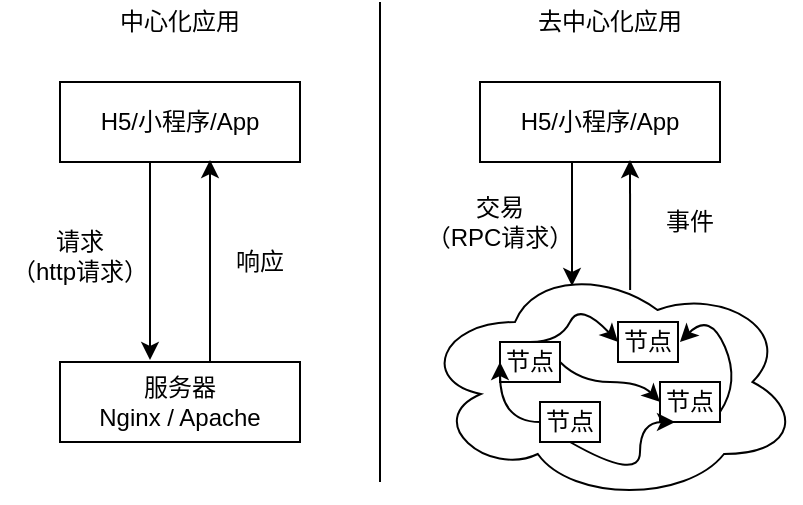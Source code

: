 <mxfile version="14.6.2" type="github" pages="2"><diagram id="NYIlChQkpEKinOVGj5y9" name="第 1 页"><mxGraphModel dx="706" dy="453" grid="1" gridSize="10" guides="1" tooltips="1" connect="1" arrows="1" fold="1" page="1" pageScale="1" pageWidth="827" pageHeight="1169" math="0" shadow="0"><root><mxCell id="0"/><mxCell id="1" parent="0"/><mxCell id="II2JOD1BXLVe2s5CBuLm-1" value="中心化应用" style="text;html=1;strokeColor=none;fillColor=none;align=center;verticalAlign=middle;whiteSpace=wrap;rounded=0;" parent="1" vertex="1"><mxGeometry x="130" y="60" width="100" height="20" as="geometry"/></mxCell><mxCell id="II2JOD1BXLVe2s5CBuLm-2" value="" style="endArrow=none;html=1;" parent="1" edge="1"><mxGeometry width="50" height="50" relative="1" as="geometry"><mxPoint x="280" y="300" as="sourcePoint"/><mxPoint x="280" y="60" as="targetPoint"/></mxGeometry></mxCell><mxCell id="II2JOD1BXLVe2s5CBuLm-3" value="H5/小程序/App" style="rounded=0;whiteSpace=wrap;html=1;" parent="1" vertex="1"><mxGeometry x="120" y="100" width="120" height="40" as="geometry"/></mxCell><mxCell id="II2JOD1BXLVe2s5CBuLm-4" value="服务器&lt;br&gt;Nginx / Apache" style="rounded=0;whiteSpace=wrap;html=1;" parent="1" vertex="1"><mxGeometry x="120" y="240" width="120" height="40" as="geometry"/></mxCell><mxCell id="II2JOD1BXLVe2s5CBuLm-6" value="" style="endArrow=classic;html=1;entryX=0.375;entryY=-0.025;entryDx=0;entryDy=0;entryPerimeter=0;" parent="1" target="II2JOD1BXLVe2s5CBuLm-4" edge="1"><mxGeometry width="50" height="50" relative="1" as="geometry"><mxPoint x="165" y="140" as="sourcePoint"/><mxPoint x="340" y="270" as="targetPoint"/></mxGeometry></mxCell><mxCell id="II2JOD1BXLVe2s5CBuLm-7" value="" style="endArrow=classic;html=1;entryX=0.625;entryY=0.975;entryDx=0;entryDy=0;entryPerimeter=0;" parent="1" target="II2JOD1BXLVe2s5CBuLm-3" edge="1"><mxGeometry width="50" height="50" relative="1" as="geometry"><mxPoint x="195" y="240" as="sourcePoint"/><mxPoint x="340" y="270" as="targetPoint"/></mxGeometry></mxCell><mxCell id="II2JOD1BXLVe2s5CBuLm-8" value="&lt;br&gt;请求&lt;br&gt;（http请求）" style="text;html=1;strokeColor=none;fillColor=none;align=center;verticalAlign=middle;whiteSpace=wrap;rounded=0;" parent="1" vertex="1"><mxGeometry x="90" y="170" width="80" height="20" as="geometry"/></mxCell><mxCell id="II2JOD1BXLVe2s5CBuLm-9" value="响应" style="text;html=1;strokeColor=none;fillColor=none;align=center;verticalAlign=middle;whiteSpace=wrap;rounded=0;" parent="1" vertex="1"><mxGeometry x="200" y="180" width="40" height="20" as="geometry"/></mxCell><mxCell id="II2JOD1BXLVe2s5CBuLm-10" value="H5/小程序/App" style="rounded=0;whiteSpace=wrap;html=1;" parent="1" vertex="1"><mxGeometry x="330" y="100" width="120" height="40" as="geometry"/></mxCell><mxCell id="II2JOD1BXLVe2s5CBuLm-12" value="" style="endArrow=classic;html=1;entryX=0.4;entryY=0.1;entryDx=0;entryDy=0;entryPerimeter=0;" parent="1" target="II2JOD1BXLVe2s5CBuLm-16" edge="1"><mxGeometry width="50" height="50" relative="1" as="geometry"><mxPoint x="376" y="140" as="sourcePoint"/><mxPoint x="375" y="209" as="targetPoint"/></mxGeometry></mxCell><mxCell id="II2JOD1BXLVe2s5CBuLm-13" value="" style="endArrow=classic;html=1;entryX=0.625;entryY=0.975;entryDx=0;entryDy=0;entryPerimeter=0;exitX=0.553;exitY=0.117;exitDx=0;exitDy=0;exitPerimeter=0;" parent="1" source="II2JOD1BXLVe2s5CBuLm-16" target="II2JOD1BXLVe2s5CBuLm-10" edge="1"><mxGeometry width="50" height="50" relative="1" as="geometry"><mxPoint x="405" y="210" as="sourcePoint"/><mxPoint x="550" y="270" as="targetPoint"/></mxGeometry></mxCell><mxCell id="II2JOD1BXLVe2s5CBuLm-14" value="交易&lt;br&gt;（RPC请求）" style="text;html=1;strokeColor=none;fillColor=none;align=center;verticalAlign=middle;whiteSpace=wrap;rounded=0;" parent="1" vertex="1"><mxGeometry x="300" y="160" width="80" height="20" as="geometry"/></mxCell><mxCell id="II2JOD1BXLVe2s5CBuLm-16" value="" style="ellipse;shape=cloud;whiteSpace=wrap;html=1;" parent="1" vertex="1"><mxGeometry x="300" y="190" width="190" height="120" as="geometry"/></mxCell><mxCell id="II2JOD1BXLVe2s5CBuLm-17" value="节点" style="rounded=0;whiteSpace=wrap;html=1;" parent="1" vertex="1"><mxGeometry x="340" y="230" width="30" height="20" as="geometry"/></mxCell><mxCell id="II2JOD1BXLVe2s5CBuLm-30" value="节点" style="rounded=0;whiteSpace=wrap;html=1;" parent="1" vertex="1"><mxGeometry x="360" y="260" width="30" height="20" as="geometry"/></mxCell><mxCell id="II2JOD1BXLVe2s5CBuLm-31" value="节点" style="rounded=0;whiteSpace=wrap;html=1;" parent="1" vertex="1"><mxGeometry x="399" y="220" width="30" height="20" as="geometry"/></mxCell><mxCell id="II2JOD1BXLVe2s5CBuLm-32" value="节点" style="rounded=0;whiteSpace=wrap;html=1;" parent="1" vertex="1"><mxGeometry x="420" y="250" width="30" height="20" as="geometry"/></mxCell><mxCell id="II2JOD1BXLVe2s5CBuLm-43" value="事件" style="text;html=1;strokeColor=none;fillColor=none;align=center;verticalAlign=middle;whiteSpace=wrap;rounded=0;" parent="1" vertex="1"><mxGeometry x="415" y="160" width="40" height="20" as="geometry"/></mxCell><mxCell id="II2JOD1BXLVe2s5CBuLm-47" value="去中心化应用" style="text;html=1;strokeColor=none;fillColor=none;align=center;verticalAlign=middle;whiteSpace=wrap;rounded=0;" parent="1" vertex="1"><mxGeometry x="345" y="60" width="100" height="20" as="geometry"/></mxCell><mxCell id="II2JOD1BXLVe2s5CBuLm-49" value="" style="curved=1;endArrow=classic;html=1;exitX=0.5;exitY=0;exitDx=0;exitDy=0;entryX=0;entryY=0.5;entryDx=0;entryDy=0;" parent="1" source="II2JOD1BXLVe2s5CBuLm-17" target="II2JOD1BXLVe2s5CBuLm-31" edge="1"><mxGeometry width="50" height="50" relative="1" as="geometry"><mxPoint x="370" y="270" as="sourcePoint"/><mxPoint x="420" y="220" as="targetPoint"/><Array as="points"><mxPoint x="370" y="230"/><mxPoint x="380" y="210"/></Array></mxGeometry></mxCell><mxCell id="II2JOD1BXLVe2s5CBuLm-51" value="" style="curved=1;endArrow=classic;html=1;exitX=1;exitY=0.5;exitDx=0;exitDy=0;entryX=0;entryY=0.5;entryDx=0;entryDy=0;" parent="1" source="II2JOD1BXLVe2s5CBuLm-17" target="II2JOD1BXLVe2s5CBuLm-32" edge="1"><mxGeometry width="50" height="50" relative="1" as="geometry"><mxPoint x="370" y="290" as="sourcePoint"/><mxPoint x="420" y="240" as="targetPoint"/><Array as="points"><mxPoint x="380" y="250"/><mxPoint x="410" y="250"/></Array></mxGeometry></mxCell><mxCell id="II2JOD1BXLVe2s5CBuLm-52" value="" style="curved=1;endArrow=classic;html=1;" parent="1" edge="1"><mxGeometry width="50" height="50" relative="1" as="geometry"><mxPoint x="360" y="270" as="sourcePoint"/><mxPoint x="340" y="240" as="targetPoint"/><Array as="points"><mxPoint x="340" y="270"/></Array></mxGeometry></mxCell><mxCell id="II2JOD1BXLVe2s5CBuLm-53" value="" style="curved=1;endArrow=classic;html=1;exitX=0.5;exitY=1;exitDx=0;exitDy=0;entryX=0.25;entryY=1;entryDx=0;entryDy=0;" parent="1" source="II2JOD1BXLVe2s5CBuLm-30" target="II2JOD1BXLVe2s5CBuLm-32" edge="1"><mxGeometry width="50" height="50" relative="1" as="geometry"><mxPoint x="390" y="310" as="sourcePoint"/><mxPoint x="440" y="260" as="targetPoint"/><Array as="points"><mxPoint x="410" y="300"/><mxPoint x="410" y="270"/></Array></mxGeometry></mxCell><mxCell id="II2JOD1BXLVe2s5CBuLm-54" value="" style="curved=1;endArrow=classic;html=1;" parent="1" edge="1"><mxGeometry width="50" height="50" relative="1" as="geometry"><mxPoint x="450" y="265" as="sourcePoint"/><mxPoint x="430" y="230" as="targetPoint"/><Array as="points"><mxPoint x="460" y="250"/><mxPoint x="445" y="215"/><mxPoint x="430" y="230"/></Array></mxGeometry></mxCell></root></mxGraphModel></diagram><diagram id="qVQG5stAnFuuuZm4WVVF" name="第 2 页"><mxGraphModel dx="706" dy="453" grid="1" gridSize="10" guides="1" tooltips="1" connect="1" arrows="1" fold="1" page="1" pageScale="1" pageWidth="827" pageHeight="1169" math="0" shadow="0"><root><mxCell id="C-TvUSjTjE6-o1hAeuh5-0"/><mxCell id="C-TvUSjTjE6-o1hAeuh5-1" parent="C-TvUSjTjE6-o1hAeuh5-0"/></root></mxGraphModel></diagram></mxfile>